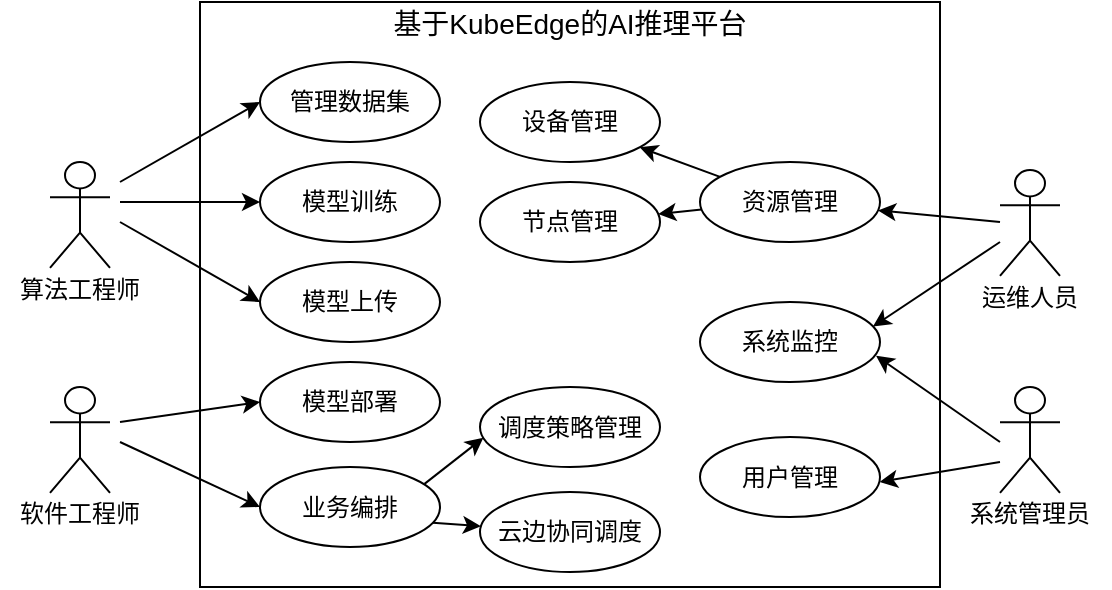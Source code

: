 <mxfile version="26.1.1">
  <diagram name="第 1 页" id="KX50qXrKCavaSVhrVp2w">
    <mxGraphModel dx="864" dy="436" grid="1" gridSize="10" guides="1" tooltips="1" connect="1" arrows="1" fold="1" page="1" pageScale="1" pageWidth="827" pageHeight="1169" math="0" shadow="0">
      <root>
        <mxCell id="0" />
        <mxCell id="1" parent="0" />
        <mxCell id="3f3bSYICgWdEO464dU50-2" value="" style="rounded=0;whiteSpace=wrap;html=1;" parent="1" vertex="1">
          <mxGeometry x="110" y="180" width="370" height="292.5" as="geometry" />
        </mxCell>
        <mxCell id="gjkn7aUXX005Zeepqe3c-24" value="" style="group" vertex="1" connectable="0" parent="1">
          <mxGeometry x="10" y="260" width="80" height="75" as="geometry" />
        </mxCell>
        <mxCell id="3f3bSYICgWdEO464dU50-5" value="" style="shape=umlActor;verticalLabelPosition=bottom;verticalAlign=top;html=1;container=0;" parent="gjkn7aUXX005Zeepqe3c-24" vertex="1">
          <mxGeometry x="25" width="30" height="52.941" as="geometry" />
        </mxCell>
        <mxCell id="gjkn7aUXX005Zeepqe3c-8" value="&lt;div&gt;算法工程师&lt;/div&gt;" style="text;html=1;align=center;verticalAlign=middle;whiteSpace=wrap;rounded=0;container=0;" vertex="1" parent="gjkn7aUXX005Zeepqe3c-24">
          <mxGeometry y="52.941" width="80" height="22.059" as="geometry" />
        </mxCell>
        <mxCell id="gjkn7aUXX005Zeepqe3c-25" value="" style="group" vertex="1" connectable="0" parent="1">
          <mxGeometry x="10" y="372.5" width="80" height="75" as="geometry" />
        </mxCell>
        <mxCell id="gjkn7aUXX005Zeepqe3c-26" value="" style="shape=umlActor;verticalLabelPosition=bottom;verticalAlign=top;html=1;container=0;" vertex="1" parent="gjkn7aUXX005Zeepqe3c-25">
          <mxGeometry x="25" width="30" height="52.941" as="geometry" />
        </mxCell>
        <mxCell id="gjkn7aUXX005Zeepqe3c-27" value="&lt;div&gt;软件工程师&lt;/div&gt;" style="text;html=1;align=center;verticalAlign=middle;whiteSpace=wrap;rounded=0;container=0;" vertex="1" parent="gjkn7aUXX005Zeepqe3c-25">
          <mxGeometry y="52.941" width="80" height="22.059" as="geometry" />
        </mxCell>
        <mxCell id="gjkn7aUXX005Zeepqe3c-31" value="&lt;div&gt;模型训练&lt;/div&gt;" style="ellipse;whiteSpace=wrap;html=1;" vertex="1" parent="1">
          <mxGeometry x="140" y="260" width="90" height="40" as="geometry" />
        </mxCell>
        <mxCell id="gjkn7aUXX005Zeepqe3c-32" value="&lt;div&gt;管理数据集&lt;/div&gt;" style="ellipse;whiteSpace=wrap;html=1;" vertex="1" parent="1">
          <mxGeometry x="140" y="210" width="90" height="40" as="geometry" />
        </mxCell>
        <mxCell id="gjkn7aUXX005Zeepqe3c-33" value="" style="endArrow=classic;html=1;rounded=0;" edge="1" parent="1" target="gjkn7aUXX005Zeepqe3c-31">
          <mxGeometry width="50" height="50" relative="1" as="geometry">
            <mxPoint x="70" y="280" as="sourcePoint" />
            <mxPoint x="250" y="160" as="targetPoint" />
          </mxGeometry>
        </mxCell>
        <mxCell id="gjkn7aUXX005Zeepqe3c-34" value="" style="endArrow=classic;html=1;rounded=0;entryX=0;entryY=0.5;entryDx=0;entryDy=0;" edge="1" parent="1" target="gjkn7aUXX005Zeepqe3c-32">
          <mxGeometry width="50" height="50" relative="1" as="geometry">
            <mxPoint x="70" y="270" as="sourcePoint" />
            <mxPoint x="155" y="307" as="targetPoint" />
          </mxGeometry>
        </mxCell>
        <mxCell id="gjkn7aUXX005Zeepqe3c-37" value="模型部署" style="ellipse;whiteSpace=wrap;html=1;" vertex="1" parent="1">
          <mxGeometry x="140" y="360" width="90" height="40" as="geometry" />
        </mxCell>
        <mxCell id="gjkn7aUXX005Zeepqe3c-41" value="" style="group" vertex="1" connectable="0" parent="1">
          <mxGeometry x="485" y="264" width="80" height="75" as="geometry" />
        </mxCell>
        <mxCell id="gjkn7aUXX005Zeepqe3c-42" value="" style="shape=umlActor;verticalLabelPosition=bottom;verticalAlign=top;html=1;container=0;" vertex="1" parent="gjkn7aUXX005Zeepqe3c-41">
          <mxGeometry x="25" width="30" height="52.941" as="geometry" />
        </mxCell>
        <mxCell id="gjkn7aUXX005Zeepqe3c-43" value="&lt;div&gt;运维人员&lt;/div&gt;" style="text;html=1;align=center;verticalAlign=middle;whiteSpace=wrap;rounded=0;container=0;" vertex="1" parent="gjkn7aUXX005Zeepqe3c-41">
          <mxGeometry y="52.941" width="80" height="22.059" as="geometry" />
        </mxCell>
        <mxCell id="gjkn7aUXX005Zeepqe3c-44" value="" style="group" vertex="1" connectable="0" parent="1">
          <mxGeometry x="485" y="372.5" width="80" height="75" as="geometry" />
        </mxCell>
        <mxCell id="gjkn7aUXX005Zeepqe3c-45" value="" style="shape=umlActor;verticalLabelPosition=bottom;verticalAlign=top;html=1;container=0;" vertex="1" parent="gjkn7aUXX005Zeepqe3c-44">
          <mxGeometry x="25" width="30" height="52.941" as="geometry" />
        </mxCell>
        <mxCell id="gjkn7aUXX005Zeepqe3c-46" value="&lt;div&gt;系统管理员&lt;/div&gt;" style="text;html=1;align=center;verticalAlign=middle;whiteSpace=wrap;rounded=0;container=0;" vertex="1" parent="gjkn7aUXX005Zeepqe3c-44">
          <mxGeometry y="52.941" width="80" height="22.059" as="geometry" />
        </mxCell>
        <mxCell id="gjkn7aUXX005Zeepqe3c-48" value="用户管理" style="ellipse;whiteSpace=wrap;html=1;" vertex="1" parent="1">
          <mxGeometry x="360" y="397.5" width="90" height="40" as="geometry" />
        </mxCell>
        <mxCell id="gjkn7aUXX005Zeepqe3c-49" value="&lt;div&gt;系统监控&lt;/div&gt;" style="ellipse;whiteSpace=wrap;html=1;" vertex="1" parent="1">
          <mxGeometry x="360" y="330" width="90" height="40" as="geometry" />
        </mxCell>
        <mxCell id="gjkn7aUXX005Zeepqe3c-50" value="&lt;div&gt;资源管理&lt;/div&gt;" style="ellipse;whiteSpace=wrap;html=1;" vertex="1" parent="1">
          <mxGeometry x="360" y="260" width="90" height="40" as="geometry" />
        </mxCell>
        <mxCell id="gjkn7aUXX005Zeepqe3c-51" value="&lt;div&gt;设备管理&lt;/div&gt;" style="ellipse;whiteSpace=wrap;html=1;" vertex="1" parent="1">
          <mxGeometry x="250" y="220" width="90" height="40" as="geometry" />
        </mxCell>
        <mxCell id="gjkn7aUXX005Zeepqe3c-52" value="&lt;div&gt;节点管理&lt;/div&gt;" style="ellipse;whiteSpace=wrap;html=1;" vertex="1" parent="1">
          <mxGeometry x="250" y="270" width="90" height="40" as="geometry" />
        </mxCell>
        <mxCell id="gjkn7aUXX005Zeepqe3c-53" value="&lt;div&gt;&lt;span style=&quot;background-color: transparent; color: light-dark(rgb(0, 0, 0), rgb(255, 255, 255));&quot;&gt;业务编排&lt;/span&gt;&lt;/div&gt;" style="ellipse;whiteSpace=wrap;html=1;" vertex="1" parent="1">
          <mxGeometry x="140" y="412.5" width="90" height="40" as="geometry" />
        </mxCell>
        <mxCell id="gjkn7aUXX005Zeepqe3c-55" value="" style="endArrow=classic;html=1;rounded=0;entryX=0;entryY=0.5;entryDx=0;entryDy=0;" edge="1" parent="1" target="gjkn7aUXX005Zeepqe3c-53">
          <mxGeometry width="50" height="50" relative="1" as="geometry">
            <mxPoint x="70" y="400" as="sourcePoint" />
            <mxPoint x="150" y="280" as="targetPoint" />
          </mxGeometry>
        </mxCell>
        <mxCell id="gjkn7aUXX005Zeepqe3c-56" value="" style="endArrow=classic;html=1;rounded=0;entryX=0;entryY=0.5;entryDx=0;entryDy=0;" edge="1" parent="1" target="gjkn7aUXX005Zeepqe3c-37">
          <mxGeometry width="50" height="50" relative="1" as="geometry">
            <mxPoint x="70" y="390" as="sourcePoint" />
            <mxPoint x="150" y="405" as="targetPoint" />
          </mxGeometry>
        </mxCell>
        <mxCell id="gjkn7aUXX005Zeepqe3c-58" value="&lt;div&gt;模型上传&lt;/div&gt;" style="ellipse;whiteSpace=wrap;html=1;" vertex="1" parent="1">
          <mxGeometry x="140" y="310" width="90" height="40" as="geometry" />
        </mxCell>
        <mxCell id="gjkn7aUXX005Zeepqe3c-59" value="&lt;div&gt;云边协同调度&lt;/div&gt;" style="ellipse;whiteSpace=wrap;html=1;" vertex="1" parent="1">
          <mxGeometry x="250" y="425" width="90" height="40" as="geometry" />
        </mxCell>
        <mxCell id="gjkn7aUXX005Zeepqe3c-60" value="&lt;div&gt;调度策略管理&lt;/div&gt;" style="ellipse;whiteSpace=wrap;html=1;" vertex="1" parent="1">
          <mxGeometry x="250" y="372.5" width="90" height="40" as="geometry" />
        </mxCell>
        <mxCell id="gjkn7aUXX005Zeepqe3c-61" value="" style="endArrow=classic;html=1;rounded=0;" edge="1" parent="1" source="gjkn7aUXX005Zeepqe3c-50" target="gjkn7aUXX005Zeepqe3c-51">
          <mxGeometry width="50" height="50" relative="1" as="geometry">
            <mxPoint x="529.18" y="304.84" as="sourcePoint" />
            <mxPoint x="320" y="277.5" as="targetPoint" />
          </mxGeometry>
        </mxCell>
        <mxCell id="gjkn7aUXX005Zeepqe3c-62" value="" style="endArrow=classic;html=1;rounded=0;" edge="1" parent="1" source="gjkn7aUXX005Zeepqe3c-50" target="gjkn7aUXX005Zeepqe3c-52">
          <mxGeometry width="50" height="50" relative="1" as="geometry">
            <mxPoint x="374" y="297" as="sourcePoint" />
            <mxPoint x="336" y="288" as="targetPoint" />
          </mxGeometry>
        </mxCell>
        <mxCell id="gjkn7aUXX005Zeepqe3c-64" value="" style="endArrow=classic;html=1;rounded=0;entryX=0;entryY=0.5;entryDx=0;entryDy=0;" edge="1" parent="1" target="gjkn7aUXX005Zeepqe3c-58">
          <mxGeometry width="50" height="50" relative="1" as="geometry">
            <mxPoint x="70" y="290" as="sourcePoint" />
            <mxPoint x="150" y="290" as="targetPoint" />
          </mxGeometry>
        </mxCell>
        <mxCell id="gjkn7aUXX005Zeepqe3c-65" value="" style="endArrow=classic;html=1;rounded=0;" edge="1" parent="1" target="gjkn7aUXX005Zeepqe3c-50">
          <mxGeometry width="50" height="50" relative="1" as="geometry">
            <mxPoint x="510" y="290" as="sourcePoint" />
            <mxPoint x="150" y="290" as="targetPoint" />
          </mxGeometry>
        </mxCell>
        <mxCell id="gjkn7aUXX005Zeepqe3c-66" value="" style="endArrow=classic;html=1;rounded=0;entryX=0.961;entryY=0.307;entryDx=0;entryDy=0;entryPerimeter=0;" edge="1" parent="1" target="gjkn7aUXX005Zeepqe3c-49">
          <mxGeometry width="50" height="50" relative="1" as="geometry">
            <mxPoint x="510" y="300" as="sourcePoint" />
            <mxPoint x="469" y="290" as="targetPoint" />
          </mxGeometry>
        </mxCell>
        <mxCell id="gjkn7aUXX005Zeepqe3c-68" value="" style="endArrow=classic;html=1;rounded=0;entryX=0.019;entryY=0.635;entryDx=0;entryDy=0;exitX=0.914;exitY=0.211;exitDx=0;exitDy=0;exitPerimeter=0;entryPerimeter=0;" edge="1" parent="1" source="gjkn7aUXX005Zeepqe3c-53" target="gjkn7aUXX005Zeepqe3c-60">
          <mxGeometry width="50" height="50" relative="1" as="geometry">
            <mxPoint x="80" y="300" as="sourcePoint" />
            <mxPoint x="150" y="340" as="targetPoint" />
          </mxGeometry>
        </mxCell>
        <mxCell id="gjkn7aUXX005Zeepqe3c-69" value="" style="endArrow=classic;html=1;rounded=0;exitX=0.96;exitY=0.697;exitDx=0;exitDy=0;exitPerimeter=0;" edge="1" parent="1" source="gjkn7aUXX005Zeepqe3c-53" target="gjkn7aUXX005Zeepqe3c-59">
          <mxGeometry width="50" height="50" relative="1" as="geometry">
            <mxPoint x="229" y="387" as="sourcePoint" />
            <mxPoint x="262" y="374" as="targetPoint" />
          </mxGeometry>
        </mxCell>
        <mxCell id="gjkn7aUXX005Zeepqe3c-70" value="" style="endArrow=classic;html=1;rounded=0;entryX=0.978;entryY=0.672;entryDx=0;entryDy=0;entryPerimeter=0;" edge="1" parent="1" target="gjkn7aUXX005Zeepqe3c-49">
          <mxGeometry width="50" height="50" relative="1" as="geometry">
            <mxPoint x="510" y="400" as="sourcePoint" />
            <mxPoint x="445.14" y="358.88" as="targetPoint" />
          </mxGeometry>
        </mxCell>
        <mxCell id="gjkn7aUXX005Zeepqe3c-71" value="" style="endArrow=classic;html=1;rounded=0;entryX=0.998;entryY=0.561;entryDx=0;entryDy=0;entryPerimeter=0;" edge="1" parent="1" target="gjkn7aUXX005Zeepqe3c-48">
          <mxGeometry width="50" height="50" relative="1" as="geometry">
            <mxPoint x="510" y="410" as="sourcePoint" />
            <mxPoint x="455.14" y="368.88" as="targetPoint" />
          </mxGeometry>
        </mxCell>
        <mxCell id="gjkn7aUXX005Zeepqe3c-72" value="&lt;font style=&quot;font-size: 14px;&quot;&gt;基于KubeEdge的AI推理平台&lt;/font&gt;" style="text;html=1;align=center;verticalAlign=middle;whiteSpace=wrap;rounded=0;container=0;" vertex="1" parent="1">
          <mxGeometry x="195" y="180" width="200" height="22.06" as="geometry" />
        </mxCell>
      </root>
    </mxGraphModel>
  </diagram>
</mxfile>
